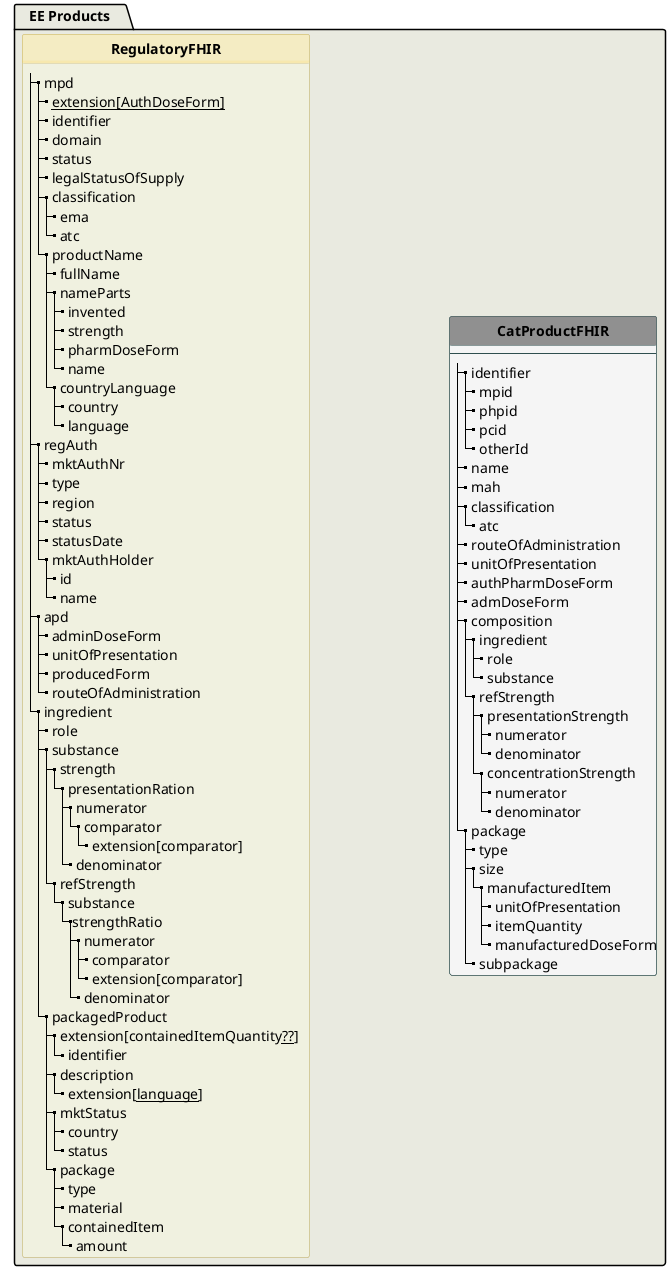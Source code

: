 @startuml
hide stereotype
hide circle
skinparam linetype polyline
skinparam shadowing false


!pragma layout smetana



skinparam class<<S>> {
 BorderColor DarkSlateGray
 BackgroundColor WhiteSmoke
 HeaderBackgroundColor #909090
}

skinparam class<<VMPP>> {
 BorderColor #997700
 BackgroundColor BUSINESS
 HeaderBackgroundColor #ffcc33
}

skinparam class<<PhP>> {
 BorderColor #505090
 BackgroundColor APPLICATION
 HeaderBackgroundColor SkyBlue
}

skinparam class<<Oth>> {
 BorderColor #99770055
 BackgroundColor #FFFFE055
 HeaderBackgroundColor #ffDD7344
 HeaderFontColor 	#ffcc3355
}

skinparam class<<MP>> {
 BorderColor DarkGreen
 BackgroundColor PHYSICAL
 HeaderBackgroundColor LimeGreen
}


skinparam class<<PMP>> {
 BorderColor DarkRed
 BackgroundColor MistyRose
 HeaderBackgroundColor #f09090
}

skinparam class<<VMPG>> {
 BorderColor DarkSlateGrey
 BackgroundColor #DEE
 HeaderBackgroundColor #A0B0B0
}



  package "   EE Products    " as MR #E9EAE0 {

    class "**RegulatoryFHIR**" as VTM<<Oth>> {
' e.g. amlodipine
      |_ mpd
        |_ __extension[AuthDoseForm]__   
        |_ identifier
        |_ domain
        |_ status
        |_ legalStatusOfSupply
        |_ classification
          |_ ema
          |_ atc
        |_ productName
          |_ fullName
          |_ nameParts 
            |_ invented
            |_ strength
            |_ pharmDoseForm
            |_ name 
          |_ countryLanguage
            |_ country
            |_ language
      |_ regAuth
        |_ mktAuthNr
        |_ type
        |_ region
        |_ status
        |_ statusDate
        |_ mktAuthHolder
          |_ id
          |_ name
      |_ apd
        |_ adminDoseForm
        |_ unitOfPresentation
        |_ producedForm
        |_ routeOfAdministration
      |_ ingredient
        |_ role
        |_ substance
          |_ strength
            |_ presentationRation
              |_ numerator
                |_ comparator
                  |_ extension[comparator]  
              |_ denominator
          |_ refStrength
            |_ substance
              |_strengthRatio
                |_ numerator
                  |_ comparator
                  |_ extension[comparator]  
                |_ denominator
        |_ packagedProduct
          |_ extension[containedItemQuantity__??__]   
            |_ identifier
          |_ description
            |_ extension[__language__]
          |_ mktStatus
            |_ country
            |_ status
          |_ package
            |_ type
            |_ material
            |_ containedItem
              |_ amount
    }


    class "** CatProductFHIR **" as CP<<S>> {
      --
      |_ identifier
        |_ mpid
        |_ phpid
        |_ pcid
        |_ otherId
      |_ name 
      |_ mah
      |_ classification
        |_ atc
      |_ routeOfAdministration
      |_ unitOfPresentation
      |_ authPharmDoseForm
      |_ admDoseForm
      |_ composition
        |_ ingredient
          |_ role
          |_ substance
        |_ refStrength
          |_ presentationStrength 
            |_ numerator
            |_ denominator
          |_ concentrationStrength  
            |_ numerator
            |_ denominator
      |_ package
        |_ type
        |_ size
          |_ manufacturedItem
            |_ unitOfPresentation
            |_ itemQuantity
            |_ manufacturedDoseForm
        |_ subpackage            
    }

VTM  -r[hidden]-> CP: "                                   "

}
@enduml